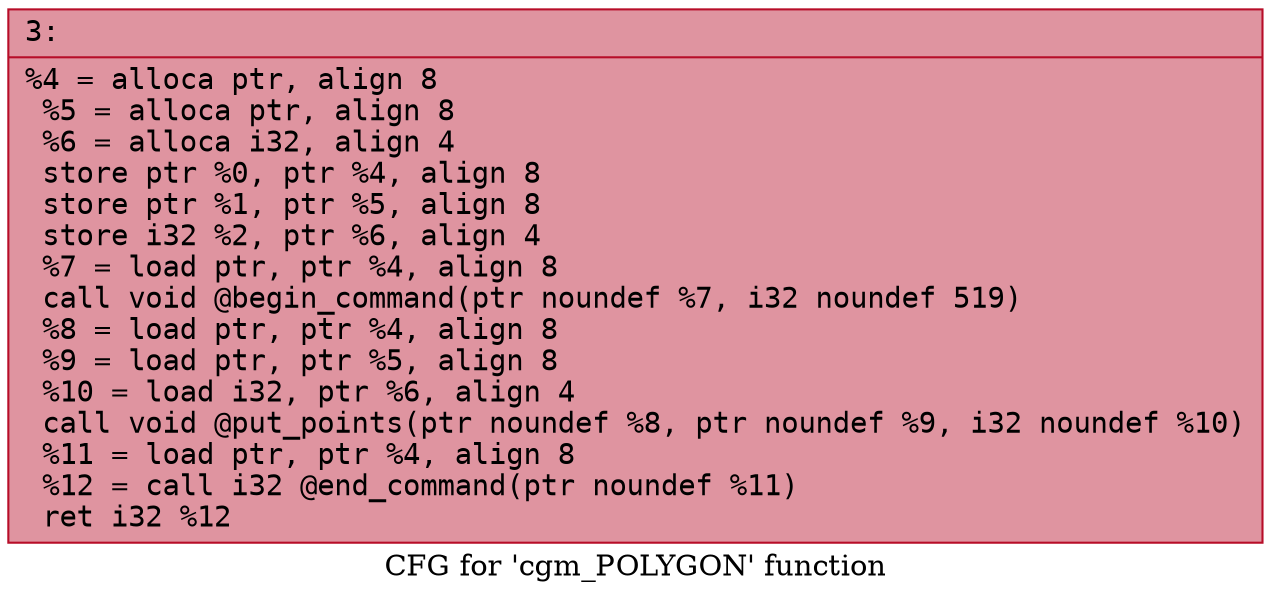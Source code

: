 digraph "CFG for 'cgm_POLYGON' function" {
	label="CFG for 'cgm_POLYGON' function";

	Node0x6000024c7de0 [shape=record,color="#b70d28ff", style=filled, fillcolor="#b70d2870" fontname="Courier",label="{3:\l|  %4 = alloca ptr, align 8\l  %5 = alloca ptr, align 8\l  %6 = alloca i32, align 4\l  store ptr %0, ptr %4, align 8\l  store ptr %1, ptr %5, align 8\l  store i32 %2, ptr %6, align 4\l  %7 = load ptr, ptr %4, align 8\l  call void @begin_command(ptr noundef %7, i32 noundef 519)\l  %8 = load ptr, ptr %4, align 8\l  %9 = load ptr, ptr %5, align 8\l  %10 = load i32, ptr %6, align 4\l  call void @put_points(ptr noundef %8, ptr noundef %9, i32 noundef %10)\l  %11 = load ptr, ptr %4, align 8\l  %12 = call i32 @end_command(ptr noundef %11)\l  ret i32 %12\l}"];
}
